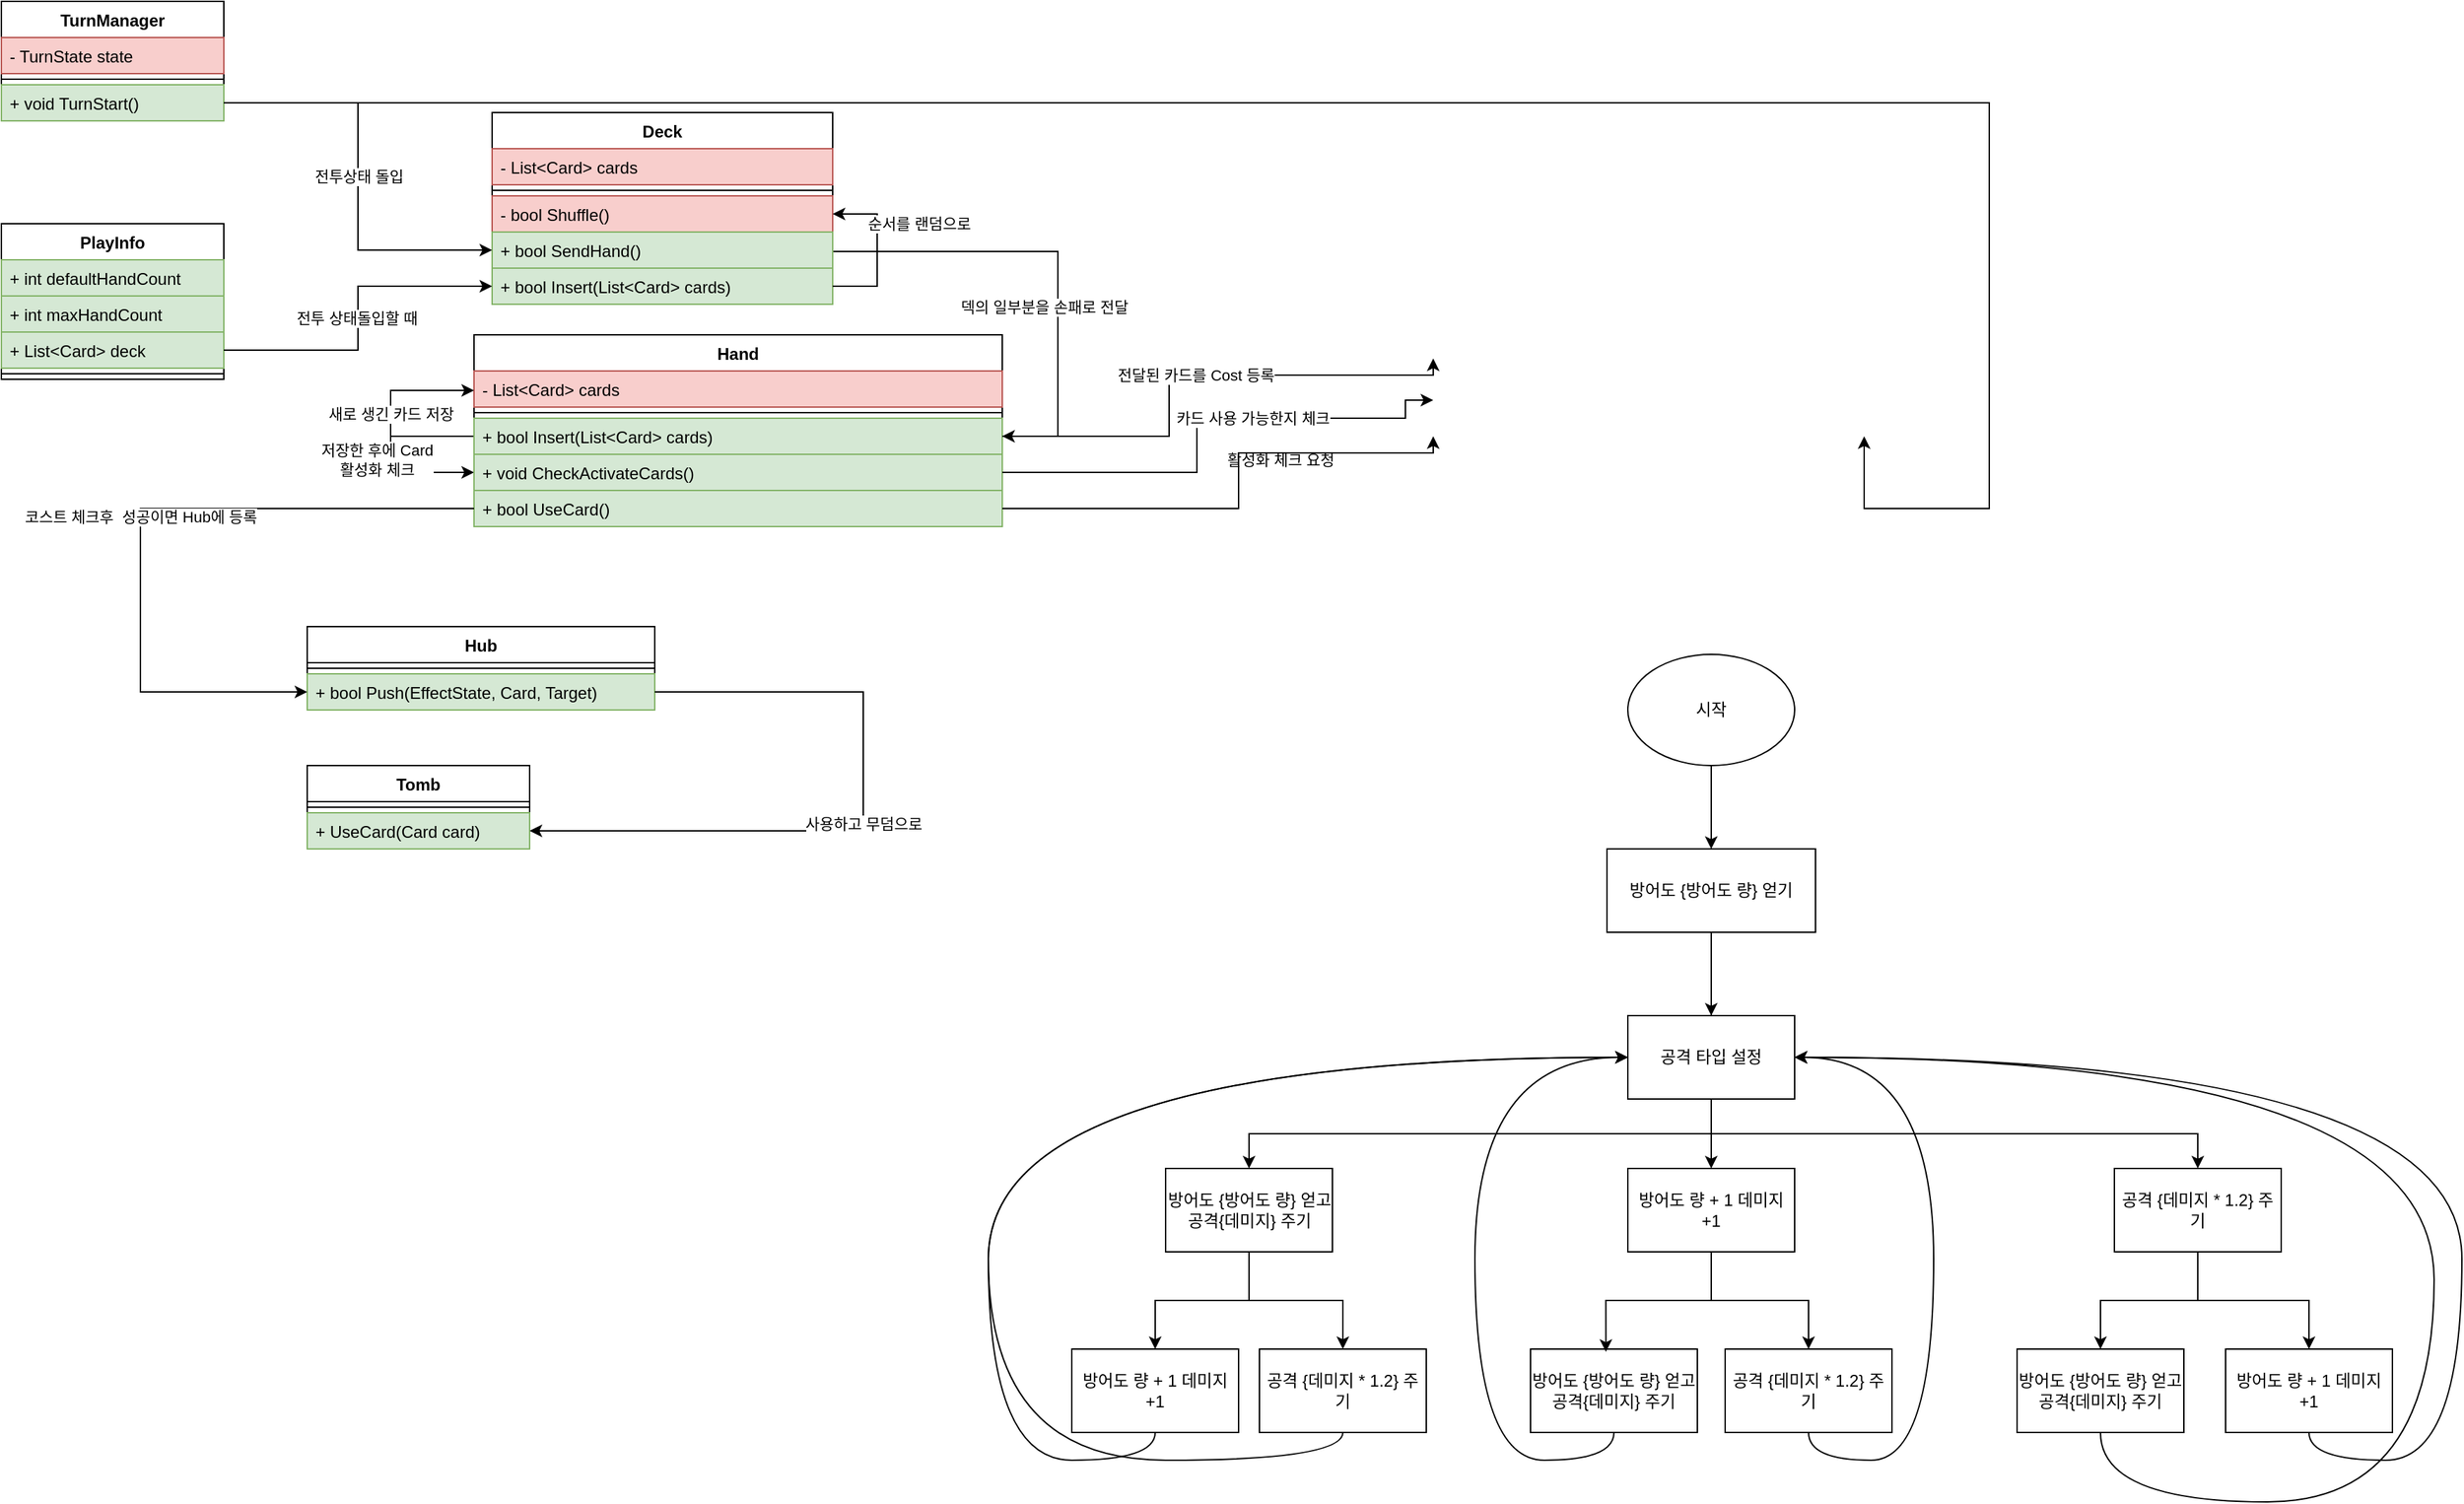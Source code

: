 <mxfile version="22.0.8" type="github">
  <diagram name="페이지-1" id="rj3wfgGOo26jsAIpQ6Xf">
    <mxGraphModel dx="792" dy="539" grid="1" gridSize="10" guides="1" tooltips="1" connect="1" arrows="1" fold="1" page="1" pageScale="1" pageWidth="827" pageHeight="1169" math="0" shadow="0">
      <root>
        <mxCell id="0" />
        <mxCell id="1" parent="0" />
        <mxCell id="PaC1Y59DQdLts4JkmE2d-3" value="PlayInfo" style="swimlane;fontStyle=1;align=center;verticalAlign=top;childLayout=stackLayout;horizontal=1;startSize=26;horizontalStack=0;resizeParent=1;resizeParentMax=0;resizeLast=0;collapsible=1;marginBottom=0;whiteSpace=wrap;html=1;" parent="1" vertex="1">
          <mxGeometry x="60" y="170" width="160" height="112" as="geometry" />
        </mxCell>
        <mxCell id="PaC1Y59DQdLts4JkmE2d-4" value="+ int defaultHandCount" style="text;strokeColor=#82b366;fillColor=#d5e8d4;align=left;verticalAlign=top;spacingLeft=4;spacingRight=4;overflow=hidden;rotatable=0;points=[[0,0.5],[1,0.5]];portConstraint=eastwest;whiteSpace=wrap;html=1;" parent="PaC1Y59DQdLts4JkmE2d-3" vertex="1">
          <mxGeometry y="26" width="160" height="26" as="geometry" />
        </mxCell>
        <mxCell id="PaC1Y59DQdLts4JkmE2d-10" value="+ int maxHandCount" style="text;strokeColor=#82b366;fillColor=#d5e8d4;align=left;verticalAlign=top;spacingLeft=4;spacingRight=4;overflow=hidden;rotatable=0;points=[[0,0.5],[1,0.5]];portConstraint=eastwest;whiteSpace=wrap;html=1;" parent="PaC1Y59DQdLts4JkmE2d-3" vertex="1">
          <mxGeometry y="52" width="160" height="26" as="geometry" />
        </mxCell>
        <mxCell id="PaC1Y59DQdLts4JkmE2d-9" value="+ List&amp;lt;Card&amp;gt; deck" style="text;strokeColor=#82b366;fillColor=#d5e8d4;align=left;verticalAlign=top;spacingLeft=4;spacingRight=4;overflow=hidden;rotatable=0;points=[[0,0.5],[1,0.5]];portConstraint=eastwest;whiteSpace=wrap;html=1;" parent="PaC1Y59DQdLts4JkmE2d-3" vertex="1">
          <mxGeometry y="78" width="160" height="26" as="geometry" />
        </mxCell>
        <mxCell id="PaC1Y59DQdLts4JkmE2d-5" value="" style="line;strokeWidth=1;fillColor=none;align=left;verticalAlign=middle;spacingTop=-1;spacingLeft=3;spacingRight=3;rotatable=0;labelPosition=right;points=[];portConstraint=eastwest;strokeColor=inherit;" parent="PaC1Y59DQdLts4JkmE2d-3" vertex="1">
          <mxGeometry y="104" width="160" height="8" as="geometry" />
        </mxCell>
        <mxCell id="PaC1Y59DQdLts4JkmE2d-11" value="Deck" style="swimlane;fontStyle=1;align=center;verticalAlign=top;childLayout=stackLayout;horizontal=1;startSize=26;horizontalStack=0;resizeParent=1;resizeParentMax=0;resizeLast=0;collapsible=1;marginBottom=0;whiteSpace=wrap;html=1;" parent="1" vertex="1">
          <mxGeometry x="413" y="90" width="245" height="138" as="geometry" />
        </mxCell>
        <mxCell id="PaC1Y59DQdLts4JkmE2d-99" value="- List&amp;lt;Card&amp;gt; cards" style="text;strokeColor=#b85450;fillColor=#f8cecc;align=left;verticalAlign=top;spacingLeft=4;spacingRight=4;overflow=hidden;rotatable=0;points=[[0,0.5],[1,0.5]];portConstraint=eastwest;whiteSpace=wrap;html=1;" parent="PaC1Y59DQdLts4JkmE2d-11" vertex="1">
          <mxGeometry y="26" width="245" height="26" as="geometry" />
        </mxCell>
        <mxCell id="PaC1Y59DQdLts4JkmE2d-13" value="" style="line;strokeWidth=1;fillColor=none;align=left;verticalAlign=middle;spacingTop=-1;spacingLeft=3;spacingRight=3;rotatable=0;labelPosition=right;points=[];portConstraint=eastwest;strokeColor=inherit;" parent="PaC1Y59DQdLts4JkmE2d-11" vertex="1">
          <mxGeometry y="52" width="245" height="8" as="geometry" />
        </mxCell>
        <mxCell id="PaC1Y59DQdLts4JkmE2d-14" value="- bool Shuffle()" style="text;strokeColor=#b85450;fillColor=#f8cecc;align=left;verticalAlign=top;spacingLeft=4;spacingRight=4;overflow=hidden;rotatable=0;points=[[0,0.5],[1,0.5]];portConstraint=eastwest;whiteSpace=wrap;html=1;" parent="PaC1Y59DQdLts4JkmE2d-11" vertex="1">
          <mxGeometry y="60" width="245" height="26" as="geometry" />
        </mxCell>
        <mxCell id="PaC1Y59DQdLts4JkmE2d-65" value="덱의 일부분을 손패로 전달" style="edgeStyle=orthogonalEdgeStyle;rounded=0;orthogonalLoop=1;jettySize=auto;html=1;exitX=1;exitY=0.5;exitDx=0;exitDy=0;entryX=1;entryY=0.5;entryDx=0;entryDy=0;" parent="PaC1Y59DQdLts4JkmE2d-11" target="PaC1Y59DQdLts4JkmE2d-26" edge="1">
          <mxGeometry x="0.239" y="-10" relative="1" as="geometry">
            <mxPoint x="245" y="115.96" as="sourcePoint" />
            <mxPoint x="367" y="249.96" as="targetPoint" />
            <Array as="points">
              <mxPoint x="245" y="100" />
              <mxPoint x="407" y="100" />
              <mxPoint x="407" y="233" />
            </Array>
            <mxPoint as="offset" />
          </mxGeometry>
        </mxCell>
        <mxCell id="PaC1Y59DQdLts4JkmE2d-16" value="+ bool SendHand()" style="text;strokeColor=#82b366;fillColor=#d5e8d4;align=left;verticalAlign=top;spacingLeft=4;spacingRight=4;overflow=hidden;rotatable=0;points=[[0,0.5],[1,0.5]];portConstraint=eastwest;whiteSpace=wrap;html=1;" parent="PaC1Y59DQdLts4JkmE2d-11" vertex="1">
          <mxGeometry y="86" width="245" height="26" as="geometry" />
        </mxCell>
        <mxCell id="PaC1Y59DQdLts4JkmE2d-15" value="+ bool Insert(List&amp;lt;Card&amp;gt; cards)" style="text;strokeColor=#82b366;fillColor=#d5e8d4;align=left;verticalAlign=top;spacingLeft=4;spacingRight=4;overflow=hidden;rotatable=0;points=[[0,0.5],[1,0.5]];portConstraint=eastwest;whiteSpace=wrap;html=1;" parent="PaC1Y59DQdLts4JkmE2d-11" vertex="1">
          <mxGeometry y="112" width="245" height="26" as="geometry" />
        </mxCell>
        <mxCell id="PaC1Y59DQdLts4JkmE2d-58" value="순서를 랜덤으로" style="edgeStyle=orthogonalEdgeStyle;rounded=0;orthogonalLoop=1;jettySize=auto;html=1;exitX=1;exitY=0.5;exitDx=0;exitDy=0;entryX=1;entryY=0.5;entryDx=0;entryDy=0;" parent="PaC1Y59DQdLts4JkmE2d-11" source="PaC1Y59DQdLts4JkmE2d-15" target="PaC1Y59DQdLts4JkmE2d-14" edge="1">
          <mxGeometry x="0.328" y="-30" relative="1" as="geometry">
            <mxPoint x="257.0" y="126.5" as="sourcePoint" />
            <mxPoint x="259" y="74.5" as="targetPoint" />
            <Array as="points">
              <mxPoint x="277" y="125" />
              <mxPoint x="277" y="73" />
            </Array>
            <mxPoint as="offset" />
          </mxGeometry>
        </mxCell>
        <mxCell id="PaC1Y59DQdLts4JkmE2d-23" value="Hand" style="swimlane;fontStyle=1;align=center;verticalAlign=top;childLayout=stackLayout;horizontal=1;startSize=26;horizontalStack=0;resizeParent=1;resizeParentMax=0;resizeLast=0;collapsible=1;marginBottom=0;whiteSpace=wrap;html=1;" parent="1" vertex="1">
          <mxGeometry x="400" y="250" width="380" height="138" as="geometry" />
        </mxCell>
        <mxCell id="PaC1Y59DQdLts4JkmE2d-80" value="- List&amp;lt;Card&amp;gt; cards" style="text;strokeColor=#b85450;fillColor=#f8cecc;align=left;verticalAlign=top;spacingLeft=4;spacingRight=4;overflow=hidden;rotatable=0;points=[[0,0.5],[1,0.5]];portConstraint=eastwest;whiteSpace=wrap;html=1;" parent="PaC1Y59DQdLts4JkmE2d-23" vertex="1">
          <mxGeometry y="26" width="380" height="26" as="geometry" />
        </mxCell>
        <mxCell id="PaC1Y59DQdLts4JkmE2d-25" value="" style="line;strokeWidth=1;fillColor=none;align=left;verticalAlign=middle;spacingTop=-1;spacingLeft=3;spacingRight=3;rotatable=0;labelPosition=right;points=[];portConstraint=eastwest;strokeColor=inherit;" parent="PaC1Y59DQdLts4JkmE2d-23" vertex="1">
          <mxGeometry y="52" width="380" height="8" as="geometry" />
        </mxCell>
        <mxCell id="PaC1Y59DQdLts4JkmE2d-81" value="새로 생긴 카드 저장" style="edgeStyle=orthogonalEdgeStyle;rounded=0;orthogonalLoop=1;jettySize=auto;html=1;" parent="PaC1Y59DQdLts4JkmE2d-23" source="PaC1Y59DQdLts4JkmE2d-26" edge="1">
          <mxGeometry relative="1" as="geometry">
            <mxPoint y="40" as="targetPoint" />
            <Array as="points">
              <mxPoint x="-60" y="73" />
              <mxPoint x="-60" y="40" />
            </Array>
          </mxGeometry>
        </mxCell>
        <mxCell id="PaC1Y59DQdLts4JkmE2d-82" value="저장한 후에 Card&lt;br&gt;활성화 체크" style="edgeStyle=orthogonalEdgeStyle;rounded=0;orthogonalLoop=1;jettySize=auto;html=1;entryX=0;entryY=0.5;entryDx=0;entryDy=0;exitX=0;exitY=0.5;exitDx=0;exitDy=0;" parent="PaC1Y59DQdLts4JkmE2d-23" source="PaC1Y59DQdLts4JkmE2d-26" target="PaC1Y59DQdLts4JkmE2d-32" edge="1">
          <mxGeometry x="0.055" y="-10" relative="1" as="geometry">
            <Array as="points">
              <mxPoint x="-60" y="73" />
              <mxPoint x="-60" y="99" />
            </Array>
            <mxPoint as="offset" />
          </mxGeometry>
        </mxCell>
        <mxCell id="PaC1Y59DQdLts4JkmE2d-26" value="+ bool Insert(List&amp;lt;Card&amp;gt; cards)" style="text;strokeColor=#82b366;fillColor=#d5e8d4;align=left;verticalAlign=top;spacingLeft=4;spacingRight=4;overflow=hidden;rotatable=0;points=[[0,0.5],[1,0.5]];portConstraint=eastwest;whiteSpace=wrap;html=1;" parent="PaC1Y59DQdLts4JkmE2d-23" vertex="1">
          <mxGeometry y="60" width="380" height="26" as="geometry" />
        </mxCell>
        <mxCell id="PaC1Y59DQdLts4JkmE2d-32" value="+ void CheckActivateCards()" style="text;strokeColor=#82b366;fillColor=#d5e8d4;align=left;verticalAlign=top;spacingLeft=4;spacingRight=4;overflow=hidden;rotatable=0;points=[[0,0.5],[1,0.5]];portConstraint=eastwest;whiteSpace=wrap;html=1;" parent="PaC1Y59DQdLts4JkmE2d-23" vertex="1">
          <mxGeometry y="86" width="380" height="26" as="geometry" />
        </mxCell>
        <mxCell id="PaC1Y59DQdLts4JkmE2d-31" value="+ bool UseCard()" style="text;strokeColor=#82b366;fillColor=#d5e8d4;align=left;verticalAlign=top;spacingLeft=4;spacingRight=4;overflow=hidden;rotatable=0;points=[[0,0.5],[1,0.5]];portConstraint=eastwest;whiteSpace=wrap;html=1;" parent="PaC1Y59DQdLts4JkmE2d-23" vertex="1">
          <mxGeometry y="112" width="380" height="26" as="geometry" />
        </mxCell>
        <mxCell id="PaC1Y59DQdLts4JkmE2d-33" value="Hub" style="swimlane;fontStyle=1;align=center;verticalAlign=top;childLayout=stackLayout;horizontal=1;startSize=26;horizontalStack=0;resizeParent=1;resizeParentMax=0;resizeLast=0;collapsible=1;marginBottom=0;whiteSpace=wrap;html=1;" parent="1" vertex="1">
          <mxGeometry x="280" y="460" width="250" height="60" as="geometry" />
        </mxCell>
        <mxCell id="PaC1Y59DQdLts4JkmE2d-35" value="" style="line;strokeWidth=1;fillColor=none;align=left;verticalAlign=middle;spacingTop=-1;spacingLeft=3;spacingRight=3;rotatable=0;labelPosition=right;points=[];portConstraint=eastwest;strokeColor=inherit;" parent="PaC1Y59DQdLts4JkmE2d-33" vertex="1">
          <mxGeometry y="26" width="250" height="8" as="geometry" />
        </mxCell>
        <mxCell id="PaC1Y59DQdLts4JkmE2d-36" value="+ bool Push(EffectState, Card, Target)" style="text;strokeColor=#82b366;fillColor=#d5e8d4;align=left;verticalAlign=top;spacingLeft=4;spacingRight=4;overflow=hidden;rotatable=0;points=[[0,0.5],[1,0.5]];portConstraint=eastwest;whiteSpace=wrap;html=1;" parent="PaC1Y59DQdLts4JkmE2d-33" vertex="1">
          <mxGeometry y="34" width="250" height="26" as="geometry" />
        </mxCell>
        <mxCell id="PaC1Y59DQdLts4JkmE2d-56" value="전투 상태돌입할 때&amp;nbsp;" style="edgeStyle=orthogonalEdgeStyle;rounded=0;orthogonalLoop=1;jettySize=auto;html=1;exitX=1;exitY=0.5;exitDx=0;exitDy=0;entryX=0;entryY=0.5;entryDx=0;entryDy=0;" parent="1" source="PaC1Y59DQdLts4JkmE2d-9" target="PaC1Y59DQdLts4JkmE2d-15" edge="1">
          <mxGeometry relative="1" as="geometry" />
        </mxCell>
        <mxCell id="PaC1Y59DQdLts4JkmE2d-60" value="TurnManager" style="swimlane;fontStyle=1;align=center;verticalAlign=top;childLayout=stackLayout;horizontal=1;startSize=26;horizontalStack=0;resizeParent=1;resizeParentMax=0;resizeLast=0;collapsible=1;marginBottom=0;whiteSpace=wrap;html=1;" parent="1" vertex="1">
          <mxGeometry x="60" y="10" width="160" height="86" as="geometry" />
        </mxCell>
        <mxCell id="PaC1Y59DQdLts4JkmE2d-89" value="- TurnState state" style="text;strokeColor=#b85450;fillColor=#f8cecc;align=left;verticalAlign=top;spacingLeft=4;spacingRight=4;overflow=hidden;rotatable=0;points=[[0,0.5],[1,0.5]];portConstraint=eastwest;whiteSpace=wrap;html=1;" parent="PaC1Y59DQdLts4JkmE2d-60" vertex="1">
          <mxGeometry y="26" width="160" height="26" as="geometry" />
        </mxCell>
        <mxCell id="PaC1Y59DQdLts4JkmE2d-62" value="" style="line;strokeWidth=1;fillColor=none;align=left;verticalAlign=middle;spacingTop=-1;spacingLeft=3;spacingRight=3;rotatable=0;labelPosition=right;points=[];portConstraint=eastwest;strokeColor=inherit;" parent="PaC1Y59DQdLts4JkmE2d-60" vertex="1">
          <mxGeometry y="52" width="160" height="8" as="geometry" />
        </mxCell>
        <mxCell id="PaC1Y59DQdLts4JkmE2d-63" value="+ void TurnStart()" style="text;strokeColor=#82b366;fillColor=#d5e8d4;align=left;verticalAlign=top;spacingLeft=4;spacingRight=4;overflow=hidden;rotatable=0;points=[[0,0.5],[1,0.5]];portConstraint=eastwest;whiteSpace=wrap;html=1;" parent="PaC1Y59DQdLts4JkmE2d-60" vertex="1">
          <mxGeometry y="60" width="160" height="26" as="geometry" />
        </mxCell>
        <mxCell id="PaC1Y59DQdLts4JkmE2d-76" value="전달된 카드를 Cost 등록" style="edgeStyle=orthogonalEdgeStyle;rounded=0;orthogonalLoop=1;jettySize=auto;html=1;entryX=0;entryY=0.5;entryDx=0;entryDy=0;" parent="1" source="PaC1Y59DQdLts4JkmE2d-26" edge="1">
          <mxGeometry relative="1" as="geometry">
            <mxPoint x="1090" y="267.0" as="targetPoint" />
            <Array as="points">
              <mxPoint x="900" y="323" />
              <mxPoint x="900" y="279" />
            </Array>
          </mxGeometry>
        </mxCell>
        <mxCell id="PaC1Y59DQdLts4JkmE2d-83" value="활성화 체크 요청" style="edgeStyle=orthogonalEdgeStyle;rounded=0;orthogonalLoop=1;jettySize=auto;html=1;entryX=0;entryY=0.5;entryDx=0;entryDy=0;" parent="1" source="PaC1Y59DQdLts4JkmE2d-32" edge="1">
          <mxGeometry x="0.321" y="-30" relative="1" as="geometry">
            <mxPoint x="1090" y="297" as="targetPoint" />
            <Array as="points">
              <mxPoint x="920" y="349" />
              <mxPoint x="920" y="310" />
              <mxPoint x="1070" y="310" />
            </Array>
            <mxPoint as="offset" />
          </mxGeometry>
        </mxCell>
        <mxCell id="PaC1Y59DQdLts4JkmE2d-84" value="카드 사용 가능한지 체크" style="edgeStyle=orthogonalEdgeStyle;rounded=0;orthogonalLoop=1;jettySize=auto;html=1;entryX=0;entryY=0.5;entryDx=0;entryDy=0;" parent="1" source="PaC1Y59DQdLts4JkmE2d-31" edge="1">
          <mxGeometry x="0.215" y="25" relative="1" as="geometry">
            <mxPoint x="1090" y="323.0" as="targetPoint" />
            <Array as="points">
              <mxPoint x="950" y="375" />
              <mxPoint x="950" y="335" />
            </Array>
            <mxPoint as="offset" />
          </mxGeometry>
        </mxCell>
        <mxCell id="PaC1Y59DQdLts4JkmE2d-88" value="코스트 체크후&amp;nbsp; 성공이면 Hub에 등록" style="edgeStyle=orthogonalEdgeStyle;rounded=0;orthogonalLoop=1;jettySize=auto;html=1;" parent="1" source="PaC1Y59DQdLts4JkmE2d-31" target="PaC1Y59DQdLts4JkmE2d-36" edge="1">
          <mxGeometry relative="1" as="geometry">
            <Array as="points">
              <mxPoint x="160" y="375" />
              <mxPoint x="160" y="507" />
            </Array>
          </mxGeometry>
        </mxCell>
        <mxCell id="PaC1Y59DQdLts4JkmE2d-90" value="Tomb" style="swimlane;fontStyle=1;align=center;verticalAlign=top;childLayout=stackLayout;horizontal=1;startSize=26;horizontalStack=0;resizeParent=1;resizeParentMax=0;resizeLast=0;collapsible=1;marginBottom=0;whiteSpace=wrap;html=1;" parent="1" vertex="1">
          <mxGeometry x="280" y="560" width="160" height="60" as="geometry" />
        </mxCell>
        <mxCell id="PaC1Y59DQdLts4JkmE2d-92" value="" style="line;strokeWidth=1;fillColor=none;align=left;verticalAlign=middle;spacingTop=-1;spacingLeft=3;spacingRight=3;rotatable=0;labelPosition=right;points=[];portConstraint=eastwest;strokeColor=inherit;" parent="PaC1Y59DQdLts4JkmE2d-90" vertex="1">
          <mxGeometry y="26" width="160" height="8" as="geometry" />
        </mxCell>
        <mxCell id="PaC1Y59DQdLts4JkmE2d-93" value="+ UseCard(Card card)" style="text;strokeColor=#82b366;fillColor=#d5e8d4;align=left;verticalAlign=top;spacingLeft=4;spacingRight=4;overflow=hidden;rotatable=0;points=[[0,0.5],[1,0.5]];portConstraint=eastwest;whiteSpace=wrap;html=1;" parent="PaC1Y59DQdLts4JkmE2d-90" vertex="1">
          <mxGeometry y="34" width="160" height="26" as="geometry" />
        </mxCell>
        <mxCell id="PaC1Y59DQdLts4JkmE2d-95" style="edgeStyle=orthogonalEdgeStyle;rounded=0;orthogonalLoop=1;jettySize=auto;html=1;exitX=1;exitY=0.5;exitDx=0;exitDy=0;entryX=1;entryY=0.5;entryDx=0;entryDy=0;" parent="1" source="PaC1Y59DQdLts4JkmE2d-63" edge="1">
          <mxGeometry relative="1" as="geometry">
            <mxPoint x="1400" y="323.0" as="targetPoint" />
            <Array as="points">
              <mxPoint x="1490" y="83" />
              <mxPoint x="1490" y="375" />
            </Array>
          </mxGeometry>
        </mxCell>
        <mxCell id="PaC1Y59DQdLts4JkmE2d-97" value="사용하고 무덤으로" style="edgeStyle=orthogonalEdgeStyle;rounded=0;orthogonalLoop=1;jettySize=auto;html=1;entryX=1;entryY=0.5;entryDx=0;entryDy=0;" parent="1" source="PaC1Y59DQdLts4JkmE2d-36" target="PaC1Y59DQdLts4JkmE2d-93" edge="1">
          <mxGeometry relative="1" as="geometry">
            <Array as="points">
              <mxPoint x="680" y="507" />
              <mxPoint x="680" y="607" />
            </Array>
          </mxGeometry>
        </mxCell>
        <mxCell id="PaC1Y59DQdLts4JkmE2d-98" value="전투상태 돌입" style="edgeStyle=orthogonalEdgeStyle;rounded=0;orthogonalLoop=1;jettySize=auto;html=1;exitX=1;exitY=0.5;exitDx=0;exitDy=0;entryX=0;entryY=0.5;entryDx=0;entryDy=0;" parent="1" source="PaC1Y59DQdLts4JkmE2d-63" target="PaC1Y59DQdLts4JkmE2d-16" edge="1">
          <mxGeometry relative="1" as="geometry" />
        </mxCell>
        <mxCell id="0J5bSwuqt-QFnA48OPNr-3" style="edgeStyle=orthogonalEdgeStyle;rounded=0;orthogonalLoop=1;jettySize=auto;html=1;exitX=0.5;exitY=1;exitDx=0;exitDy=0;" edge="1" parent="1" source="0J5bSwuqt-QFnA48OPNr-5" target="0J5bSwuqt-QFnA48OPNr-12">
          <mxGeometry relative="1" as="geometry" />
        </mxCell>
        <mxCell id="0J5bSwuqt-QFnA48OPNr-4" style="edgeStyle=orthogonalEdgeStyle;rounded=0;orthogonalLoop=1;jettySize=auto;html=1;exitX=0.5;exitY=1;exitDx=0;exitDy=0;entryX=0.5;entryY=0;entryDx=0;entryDy=0;" edge="1" parent="1" source="0J5bSwuqt-QFnA48OPNr-31" target="0J5bSwuqt-QFnA48OPNr-15">
          <mxGeometry relative="1" as="geometry" />
        </mxCell>
        <mxCell id="0J5bSwuqt-QFnA48OPNr-5" value="방어도 {방어도 량} 얻기" style="rounded=0;whiteSpace=wrap;html=1;" vertex="1" parent="1">
          <mxGeometry x="1215" y="620" width="150" height="60" as="geometry" />
        </mxCell>
        <mxCell id="0J5bSwuqt-QFnA48OPNr-6" value="" style="edgeStyle=orthogonalEdgeStyle;rounded=0;orthogonalLoop=1;jettySize=auto;html=1;" edge="1" parent="1" source="0J5bSwuqt-QFnA48OPNr-7" target="0J5bSwuqt-QFnA48OPNr-5">
          <mxGeometry relative="1" as="geometry" />
        </mxCell>
        <mxCell id="0J5bSwuqt-QFnA48OPNr-7" value="시작" style="ellipse;whiteSpace=wrap;html=1;" vertex="1" parent="1">
          <mxGeometry x="1230" y="480" width="120" height="80" as="geometry" />
        </mxCell>
        <mxCell id="0J5bSwuqt-QFnA48OPNr-8" style="edgeStyle=orthogonalEdgeStyle;rounded=0;orthogonalLoop=1;jettySize=auto;html=1;" edge="1" parent="1" source="0J5bSwuqt-QFnA48OPNr-10" target="0J5bSwuqt-QFnA48OPNr-17">
          <mxGeometry relative="1" as="geometry" />
        </mxCell>
        <mxCell id="0J5bSwuqt-QFnA48OPNr-9" style="edgeStyle=orthogonalEdgeStyle;rounded=0;orthogonalLoop=1;jettySize=auto;html=1;" edge="1" parent="1" source="0J5bSwuqt-QFnA48OPNr-10" target="0J5bSwuqt-QFnA48OPNr-19">
          <mxGeometry relative="1" as="geometry" />
        </mxCell>
        <mxCell id="0J5bSwuqt-QFnA48OPNr-10" value="방어도 {방어도 량} 얻고 공격{데미지} 주기" style="rounded=0;whiteSpace=wrap;html=1;" vertex="1" parent="1">
          <mxGeometry x="897.5" y="850" width="120" height="60" as="geometry" />
        </mxCell>
        <mxCell id="0J5bSwuqt-QFnA48OPNr-11" style="edgeStyle=orthogonalEdgeStyle;rounded=0;orthogonalLoop=1;jettySize=auto;html=1;" edge="1" parent="1" source="0J5bSwuqt-QFnA48OPNr-12" target="0J5bSwuqt-QFnA48OPNr-23">
          <mxGeometry relative="1" as="geometry" />
        </mxCell>
        <mxCell id="0J5bSwuqt-QFnA48OPNr-12" value="방어도 량 + 1 데미지 +1" style="rounded=0;whiteSpace=wrap;html=1;" vertex="1" parent="1">
          <mxGeometry x="1230" y="850" width="120" height="60" as="geometry" />
        </mxCell>
        <mxCell id="0J5bSwuqt-QFnA48OPNr-13" style="edgeStyle=orthogonalEdgeStyle;rounded=0;orthogonalLoop=1;jettySize=auto;html=1;exitX=0.5;exitY=1;exitDx=0;exitDy=0;entryX=0.5;entryY=0;entryDx=0;entryDy=0;" edge="1" parent="1" source="0J5bSwuqt-QFnA48OPNr-15" target="0J5bSwuqt-QFnA48OPNr-26">
          <mxGeometry relative="1" as="geometry" />
        </mxCell>
        <mxCell id="0J5bSwuqt-QFnA48OPNr-14" style="edgeStyle=orthogonalEdgeStyle;rounded=0;orthogonalLoop=1;jettySize=auto;html=1;exitX=0.5;exitY=1;exitDx=0;exitDy=0;entryX=0.5;entryY=0;entryDx=0;entryDy=0;" edge="1" parent="1" source="0J5bSwuqt-QFnA48OPNr-15" target="0J5bSwuqt-QFnA48OPNr-28">
          <mxGeometry relative="1" as="geometry" />
        </mxCell>
        <mxCell id="0J5bSwuqt-QFnA48OPNr-15" value="공격 {데미지 * 1.2} 주기" style="rounded=0;whiteSpace=wrap;html=1;" vertex="1" parent="1">
          <mxGeometry x="1580" y="850" width="120" height="60" as="geometry" />
        </mxCell>
        <mxCell id="0J5bSwuqt-QFnA48OPNr-16" style="edgeStyle=orthogonalEdgeStyle;orthogonalLoop=1;jettySize=auto;html=1;exitX=0.5;exitY=1;exitDx=0;exitDy=0;entryX=0;entryY=0.5;entryDx=0;entryDy=0;curved=1;" edge="1" parent="1" source="0J5bSwuqt-QFnA48OPNr-17" target="0J5bSwuqt-QFnA48OPNr-31">
          <mxGeometry relative="1" as="geometry">
            <Array as="points">
              <mxPoint x="890" y="1060" />
              <mxPoint x="770" y="1060" />
              <mxPoint x="770" y="770" />
            </Array>
          </mxGeometry>
        </mxCell>
        <mxCell id="0J5bSwuqt-QFnA48OPNr-17" value="방어도 량 + 1 데미지 +1" style="rounded=0;whiteSpace=wrap;html=1;" vertex="1" parent="1">
          <mxGeometry x="830" y="980" width="120" height="60" as="geometry" />
        </mxCell>
        <mxCell id="0J5bSwuqt-QFnA48OPNr-18" style="edgeStyle=orthogonalEdgeStyle;orthogonalLoop=1;jettySize=auto;html=1;entryX=0;entryY=0.5;entryDx=0;entryDy=0;curved=1;" edge="1" parent="1" source="0J5bSwuqt-QFnA48OPNr-19" target="0J5bSwuqt-QFnA48OPNr-31">
          <mxGeometry relative="1" as="geometry">
            <Array as="points">
              <mxPoint x="1025" y="1060" />
              <mxPoint x="770" y="1060" />
              <mxPoint x="770" y="770" />
            </Array>
          </mxGeometry>
        </mxCell>
        <mxCell id="0J5bSwuqt-QFnA48OPNr-19" value="공격 {데미지 * 1.2} 주기" style="rounded=0;whiteSpace=wrap;html=1;" vertex="1" parent="1">
          <mxGeometry x="965" y="980" width="120" height="60" as="geometry" />
        </mxCell>
        <mxCell id="0J5bSwuqt-QFnA48OPNr-20" style="edgeStyle=orthogonalEdgeStyle;orthogonalLoop=1;jettySize=auto;html=1;exitX=0.5;exitY=1;exitDx=0;exitDy=0;entryX=0;entryY=0.5;entryDx=0;entryDy=0;curved=1;" edge="1" parent="1" source="0J5bSwuqt-QFnA48OPNr-21" target="0J5bSwuqt-QFnA48OPNr-31">
          <mxGeometry relative="1" as="geometry">
            <Array as="points">
              <mxPoint x="1220" y="1060" />
              <mxPoint x="1120" y="1060" />
              <mxPoint x="1120" y="770" />
            </Array>
          </mxGeometry>
        </mxCell>
        <mxCell id="0J5bSwuqt-QFnA48OPNr-21" value="방어도 {방어도 량} 얻고 공격{데미지} 주기" style="rounded=0;whiteSpace=wrap;html=1;" vertex="1" parent="1">
          <mxGeometry x="1160" y="980" width="120" height="60" as="geometry" />
        </mxCell>
        <mxCell id="0J5bSwuqt-QFnA48OPNr-22" style="edgeStyle=orthogonalEdgeStyle;orthogonalLoop=1;jettySize=auto;html=1;exitX=0.5;exitY=1;exitDx=0;exitDy=0;entryX=1;entryY=0.5;entryDx=0;entryDy=0;curved=1;" edge="1" parent="1" source="0J5bSwuqt-QFnA48OPNr-23" target="0J5bSwuqt-QFnA48OPNr-31">
          <mxGeometry relative="1" as="geometry">
            <Array as="points">
              <mxPoint x="1360" y="1060" />
              <mxPoint x="1450" y="1060" />
              <mxPoint x="1450" y="770" />
            </Array>
          </mxGeometry>
        </mxCell>
        <mxCell id="0J5bSwuqt-QFnA48OPNr-23" value="공격 {데미지 * 1.2} 주기" style="rounded=0;whiteSpace=wrap;html=1;" vertex="1" parent="1">
          <mxGeometry x="1300" y="980" width="120" height="60" as="geometry" />
        </mxCell>
        <mxCell id="0J5bSwuqt-QFnA48OPNr-24" style="edgeStyle=orthogonalEdgeStyle;rounded=0;orthogonalLoop=1;jettySize=auto;html=1;entryX=0.452;entryY=0.034;entryDx=0;entryDy=0;entryPerimeter=0;" edge="1" parent="1" source="0J5bSwuqt-QFnA48OPNr-12" target="0J5bSwuqt-QFnA48OPNr-21">
          <mxGeometry relative="1" as="geometry" />
        </mxCell>
        <mxCell id="0J5bSwuqt-QFnA48OPNr-25" style="edgeStyle=orthogonalEdgeStyle;orthogonalLoop=1;jettySize=auto;html=1;exitX=0.5;exitY=1;exitDx=0;exitDy=0;entryX=1;entryY=0.5;entryDx=0;entryDy=0;curved=1;" edge="1" parent="1" source="0J5bSwuqt-QFnA48OPNr-26" target="0J5bSwuqt-QFnA48OPNr-31">
          <mxGeometry relative="1" as="geometry">
            <Array as="points">
              <mxPoint x="1570" y="1090" />
              <mxPoint x="1810" y="1090" />
              <mxPoint x="1810" y="770" />
            </Array>
          </mxGeometry>
        </mxCell>
        <mxCell id="0J5bSwuqt-QFnA48OPNr-26" value="방어도 {방어도 량} 얻고 공격{데미지} 주기" style="rounded=0;whiteSpace=wrap;html=1;" vertex="1" parent="1">
          <mxGeometry x="1510" y="980" width="120" height="60" as="geometry" />
        </mxCell>
        <mxCell id="0J5bSwuqt-QFnA48OPNr-27" style="edgeStyle=orthogonalEdgeStyle;orthogonalLoop=1;jettySize=auto;html=1;exitX=0.5;exitY=1;exitDx=0;exitDy=0;entryX=1;entryY=0.5;entryDx=0;entryDy=0;curved=1;" edge="1" parent="1" source="0J5bSwuqt-QFnA48OPNr-28" target="0J5bSwuqt-QFnA48OPNr-31">
          <mxGeometry relative="1" as="geometry">
            <Array as="points">
              <mxPoint x="1720" y="1060" />
              <mxPoint x="1830" y="1060" />
              <mxPoint x="1830" y="770" />
            </Array>
          </mxGeometry>
        </mxCell>
        <mxCell id="0J5bSwuqt-QFnA48OPNr-28" value="방어도 량 + 1 데미지 +1" style="rounded=0;whiteSpace=wrap;html=1;" vertex="1" parent="1">
          <mxGeometry x="1660" y="980" width="120" height="60" as="geometry" />
        </mxCell>
        <mxCell id="0J5bSwuqt-QFnA48OPNr-29" value="" style="edgeStyle=orthogonalEdgeStyle;rounded=0;orthogonalLoop=1;jettySize=auto;html=1;exitX=0.5;exitY=1;exitDx=0;exitDy=0;entryX=0.5;entryY=0;entryDx=0;entryDy=0;" edge="1" parent="1" source="0J5bSwuqt-QFnA48OPNr-5" target="0J5bSwuqt-QFnA48OPNr-31">
          <mxGeometry relative="1" as="geometry">
            <mxPoint x="1290" y="680" as="sourcePoint" />
            <mxPoint x="1640" y="850" as="targetPoint" />
          </mxGeometry>
        </mxCell>
        <mxCell id="0J5bSwuqt-QFnA48OPNr-30" style="edgeStyle=orthogonalEdgeStyle;rounded=0;orthogonalLoop=1;jettySize=auto;html=1;exitX=0.5;exitY=1;exitDx=0;exitDy=0;entryX=0.5;entryY=0;entryDx=0;entryDy=0;" edge="1" parent="1" source="0J5bSwuqt-QFnA48OPNr-31" target="0J5bSwuqt-QFnA48OPNr-10">
          <mxGeometry relative="1" as="geometry" />
        </mxCell>
        <mxCell id="0J5bSwuqt-QFnA48OPNr-31" value="공격 타입 설정" style="rounded=0;whiteSpace=wrap;html=1;" vertex="1" parent="1">
          <mxGeometry x="1230" y="740" width="120" height="60" as="geometry" />
        </mxCell>
      </root>
    </mxGraphModel>
  </diagram>
</mxfile>
